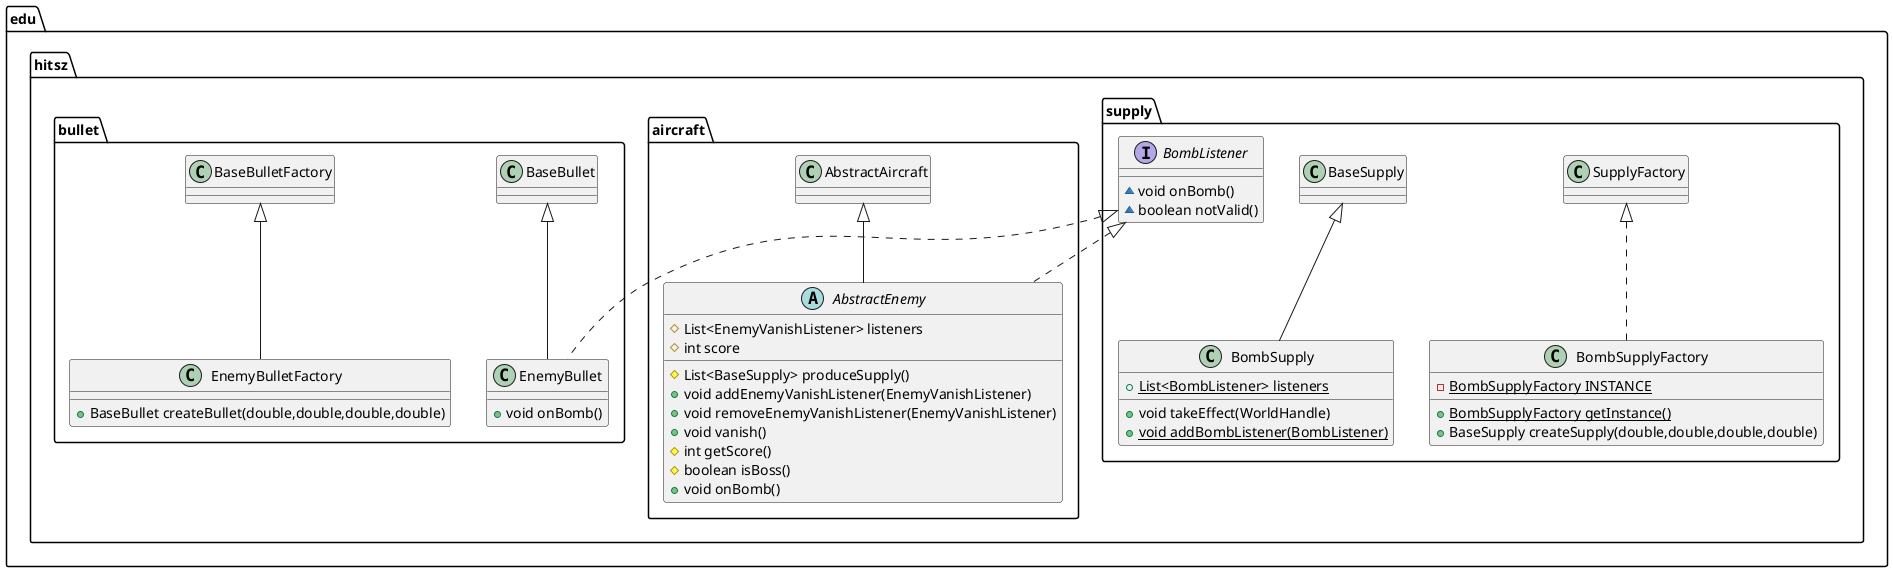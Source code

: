@startuml
class edu.hitsz.supply.BombSupplyFactory {
- {static} BombSupplyFactory INSTANCE
+ {static} BombSupplyFactory getInstance()
+ BaseSupply createSupply(double,double,double,double)
}
interface edu.hitsz.supply.BombListener {
~ void onBomb()
~ boolean notValid()
}
abstract class edu.hitsz.aircraft.AbstractEnemy {
# List<EnemyVanishListener> listeners
# int score
# List<BaseSupply> produceSupply()
+ void addEnemyVanishListener(EnemyVanishListener)
+ void removeEnemyVanishListener(EnemyVanishListener)
+ void vanish()
# int getScore()
# boolean isBoss()
+ void onBomb()
}
class edu.hitsz.bullet.EnemyBulletFactory {
+ BaseBullet createBullet(double,double,double,double)
}
class edu.hitsz.bullet.EnemyBullet {
+ void onBomb()
}
class edu.hitsz.supply.BombSupply {
+ {static} List<BombListener> listeners
+ void takeEffect(WorldHandle)
+ {static} void addBombListener(BombListener)
}


edu.hitsz.supply.SupplyFactory <|.. edu.hitsz.supply.BombSupplyFactory
edu.hitsz.supply.BombListener <|.. edu.hitsz.aircraft.AbstractEnemy
edu.hitsz.aircraft.AbstractAircraft <|-- edu.hitsz.aircraft.AbstractEnemy
edu.hitsz.bullet.BaseBulletFactory <|-- edu.hitsz.bullet.EnemyBulletFactory
edu.hitsz.supply.BombListener <|.. edu.hitsz.bullet.EnemyBullet
edu.hitsz.bullet.BaseBullet <|-- edu.hitsz.bullet.EnemyBullet
edu.hitsz.supply.BaseSupply <|-- edu.hitsz.supply.BombSupply
@enduml
